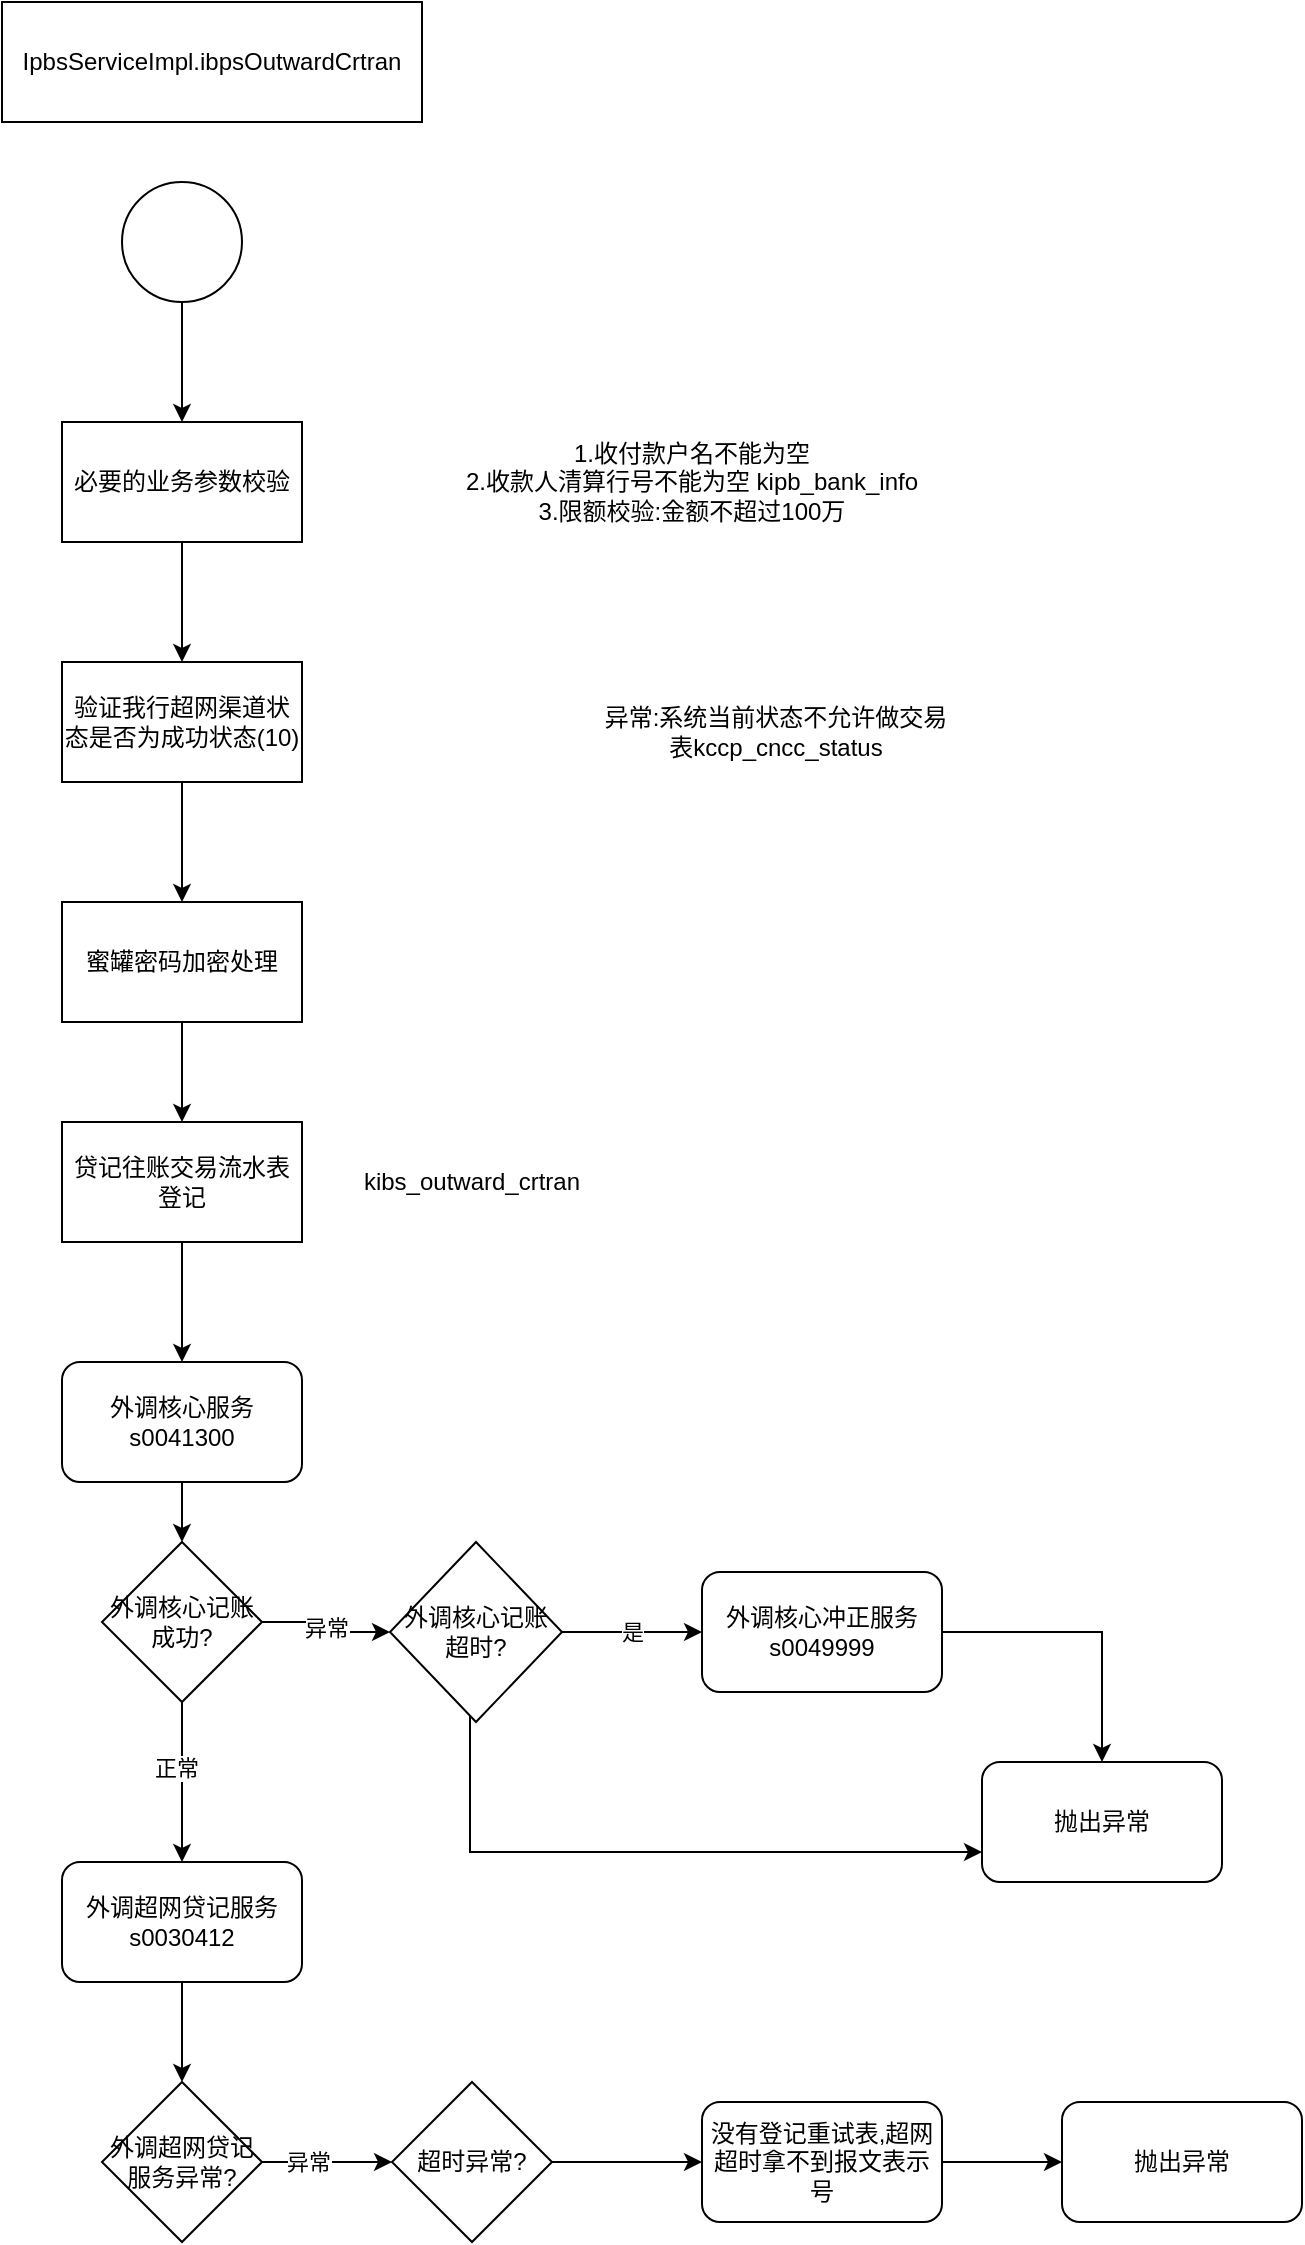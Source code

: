 <mxfile version="21.0.10" type="github">
  <diagram name="第 1 页" id="UmcjrFbR8Bty-J6lGjOk">
    <mxGraphModel dx="1434" dy="796" grid="1" gridSize="10" guides="1" tooltips="1" connect="1" arrows="1" fold="1" page="1" pageScale="1" pageWidth="827" pageHeight="1169" math="0" shadow="0">
      <root>
        <mxCell id="0" />
        <mxCell id="1" parent="0" />
        <mxCell id="2g9oOstZCMVQEJnpLDly-1" value="IpbsServiceImpl.ibpsOutwardCrtran" style="rounded=0;whiteSpace=wrap;html=1;" vertex="1" parent="1">
          <mxGeometry x="80" y="60" width="210" height="60" as="geometry" />
        </mxCell>
        <mxCell id="2g9oOstZCMVQEJnpLDly-5" style="edgeStyle=orthogonalEdgeStyle;rounded=0;orthogonalLoop=1;jettySize=auto;html=1;" edge="1" parent="1" source="2g9oOstZCMVQEJnpLDly-4" target="2g9oOstZCMVQEJnpLDly-6">
          <mxGeometry relative="1" as="geometry">
            <mxPoint x="170" y="250" as="targetPoint" />
          </mxGeometry>
        </mxCell>
        <mxCell id="2g9oOstZCMVQEJnpLDly-4" value="" style="ellipse;whiteSpace=wrap;html=1;aspect=fixed;" vertex="1" parent="1">
          <mxGeometry x="140" y="150" width="60" height="60" as="geometry" />
        </mxCell>
        <mxCell id="2g9oOstZCMVQEJnpLDly-9" style="edgeStyle=orthogonalEdgeStyle;rounded=0;orthogonalLoop=1;jettySize=auto;html=1;" edge="1" parent="1" source="2g9oOstZCMVQEJnpLDly-6" target="2g9oOstZCMVQEJnpLDly-8">
          <mxGeometry relative="1" as="geometry" />
        </mxCell>
        <mxCell id="2g9oOstZCMVQEJnpLDly-6" value="必要的业务参数校验" style="rounded=0;whiteSpace=wrap;html=1;" vertex="1" parent="1">
          <mxGeometry x="110" y="270" width="120" height="60" as="geometry" />
        </mxCell>
        <mxCell id="2g9oOstZCMVQEJnpLDly-7" value="1.收付款户名不能为空&lt;br&gt;2.收款人清算行号不能为空 kipb_bank_info&lt;br&gt;3.限额校验:金额不超过100万" style="text;html=1;strokeColor=none;fillColor=none;align=center;verticalAlign=middle;whiteSpace=wrap;rounded=0;" vertex="1" parent="1">
          <mxGeometry x="300" y="285" width="250" height="30" as="geometry" />
        </mxCell>
        <mxCell id="2g9oOstZCMVQEJnpLDly-12" style="edgeStyle=orthogonalEdgeStyle;rounded=0;orthogonalLoop=1;jettySize=auto;html=1;" edge="1" parent="1" source="2g9oOstZCMVQEJnpLDly-8" target="2g9oOstZCMVQEJnpLDly-11">
          <mxGeometry relative="1" as="geometry" />
        </mxCell>
        <mxCell id="2g9oOstZCMVQEJnpLDly-8" value="验证我行超网渠道状态是否为成功状态(10)" style="rounded=0;whiteSpace=wrap;html=1;" vertex="1" parent="1">
          <mxGeometry x="110" y="390" width="120" height="60" as="geometry" />
        </mxCell>
        <mxCell id="2g9oOstZCMVQEJnpLDly-10" value="异常:系统当前状态不允许做交易&lt;br&gt;表kccp_cncc_status" style="text;html=1;strokeColor=none;fillColor=none;align=center;verticalAlign=middle;whiteSpace=wrap;rounded=0;" vertex="1" parent="1">
          <mxGeometry x="354" y="410" width="226" height="30" as="geometry" />
        </mxCell>
        <mxCell id="2g9oOstZCMVQEJnpLDly-14" style="edgeStyle=orthogonalEdgeStyle;rounded=0;orthogonalLoop=1;jettySize=auto;html=1;" edge="1" parent="1" source="2g9oOstZCMVQEJnpLDly-11" target="2g9oOstZCMVQEJnpLDly-13">
          <mxGeometry relative="1" as="geometry" />
        </mxCell>
        <mxCell id="2g9oOstZCMVQEJnpLDly-11" value="蜜罐密码加密处理" style="rounded=0;whiteSpace=wrap;html=1;" vertex="1" parent="1">
          <mxGeometry x="110" y="510" width="120" height="60" as="geometry" />
        </mxCell>
        <mxCell id="2g9oOstZCMVQEJnpLDly-17" style="edgeStyle=orthogonalEdgeStyle;rounded=0;orthogonalLoop=1;jettySize=auto;html=1;" edge="1" parent="1" source="2g9oOstZCMVQEJnpLDly-13" target="2g9oOstZCMVQEJnpLDly-21">
          <mxGeometry relative="1" as="geometry">
            <mxPoint x="170" y="720" as="targetPoint" />
          </mxGeometry>
        </mxCell>
        <mxCell id="2g9oOstZCMVQEJnpLDly-13" value="贷记往账交易流水表登记" style="rounded=0;whiteSpace=wrap;html=1;" vertex="1" parent="1">
          <mxGeometry x="110" y="620" width="120" height="60" as="geometry" />
        </mxCell>
        <mxCell id="2g9oOstZCMVQEJnpLDly-15" value="kibs_outward_crtran" style="text;html=1;strokeColor=none;fillColor=none;align=center;verticalAlign=middle;whiteSpace=wrap;rounded=0;" vertex="1" parent="1">
          <mxGeometry x="260" y="635" width="110" height="30" as="geometry" />
        </mxCell>
        <mxCell id="2g9oOstZCMVQEJnpLDly-23" style="edgeStyle=orthogonalEdgeStyle;rounded=0;orthogonalLoop=1;jettySize=auto;html=1;" edge="1" parent="1" source="2g9oOstZCMVQEJnpLDly-21" target="2g9oOstZCMVQEJnpLDly-22">
          <mxGeometry relative="1" as="geometry" />
        </mxCell>
        <mxCell id="2g9oOstZCMVQEJnpLDly-21" value="外调核心服务s0041300" style="rounded=1;whiteSpace=wrap;html=1;" vertex="1" parent="1">
          <mxGeometry x="110" y="740" width="120" height="60" as="geometry" />
        </mxCell>
        <mxCell id="2g9oOstZCMVQEJnpLDly-25" value="异常" style="edgeStyle=orthogonalEdgeStyle;rounded=0;orthogonalLoop=1;jettySize=auto;html=1;" edge="1" parent="1" source="2g9oOstZCMVQEJnpLDly-22" target="2g9oOstZCMVQEJnpLDly-24">
          <mxGeometry relative="1" as="geometry" />
        </mxCell>
        <mxCell id="2g9oOstZCMVQEJnpLDly-33" style="edgeStyle=orthogonalEdgeStyle;rounded=0;orthogonalLoop=1;jettySize=auto;html=1;" edge="1" parent="1" source="2g9oOstZCMVQEJnpLDly-22" target="2g9oOstZCMVQEJnpLDly-32">
          <mxGeometry relative="1" as="geometry" />
        </mxCell>
        <mxCell id="2g9oOstZCMVQEJnpLDly-37" value="正常" style="edgeLabel;html=1;align=center;verticalAlign=middle;resizable=0;points=[];" vertex="1" connectable="0" parent="2g9oOstZCMVQEJnpLDly-33">
          <mxGeometry x="-0.175" y="-3" relative="1" as="geometry">
            <mxPoint as="offset" />
          </mxGeometry>
        </mxCell>
        <mxCell id="2g9oOstZCMVQEJnpLDly-22" value="外调核心记账&lt;br style=&quot;border-color: var(--border-color);&quot;&gt;成功?" style="rhombus;whiteSpace=wrap;html=1;" vertex="1" parent="1">
          <mxGeometry x="130" y="830" width="80" height="80" as="geometry" />
        </mxCell>
        <mxCell id="2g9oOstZCMVQEJnpLDly-27" value="是" style="edgeStyle=orthogonalEdgeStyle;rounded=0;orthogonalLoop=1;jettySize=auto;html=1;" edge="1" parent="1" source="2g9oOstZCMVQEJnpLDly-24" target="2g9oOstZCMVQEJnpLDly-26">
          <mxGeometry relative="1" as="geometry" />
        </mxCell>
        <mxCell id="2g9oOstZCMVQEJnpLDly-31" style="edgeStyle=orthogonalEdgeStyle;rounded=0;orthogonalLoop=1;jettySize=auto;html=1;entryX=0;entryY=0.75;entryDx=0;entryDy=0;" edge="1" parent="1" source="2g9oOstZCMVQEJnpLDly-24" target="2g9oOstZCMVQEJnpLDly-28">
          <mxGeometry relative="1" as="geometry">
            <Array as="points">
              <mxPoint x="314" y="985" />
            </Array>
          </mxGeometry>
        </mxCell>
        <mxCell id="2g9oOstZCMVQEJnpLDly-24" value="外调核心记账&lt;br&gt;超时?" style="rhombus;whiteSpace=wrap;html=1;" vertex="1" parent="1">
          <mxGeometry x="274" y="830" width="86" height="90" as="geometry" />
        </mxCell>
        <mxCell id="2g9oOstZCMVQEJnpLDly-29" style="edgeStyle=orthogonalEdgeStyle;rounded=0;orthogonalLoop=1;jettySize=auto;html=1;" edge="1" parent="1" source="2g9oOstZCMVQEJnpLDly-26" target="2g9oOstZCMVQEJnpLDly-28">
          <mxGeometry relative="1" as="geometry" />
        </mxCell>
        <mxCell id="2g9oOstZCMVQEJnpLDly-26" value="外调核心冲正服务s0049999" style="rounded=1;whiteSpace=wrap;html=1;" vertex="1" parent="1">
          <mxGeometry x="430" y="845" width="120" height="60" as="geometry" />
        </mxCell>
        <mxCell id="2g9oOstZCMVQEJnpLDly-28" value="抛出异常" style="rounded=1;whiteSpace=wrap;html=1;" vertex="1" parent="1">
          <mxGeometry x="570" y="940" width="120" height="60" as="geometry" />
        </mxCell>
        <mxCell id="2g9oOstZCMVQEJnpLDly-35" style="edgeStyle=orthogonalEdgeStyle;rounded=0;orthogonalLoop=1;jettySize=auto;html=1;" edge="1" parent="1" source="2g9oOstZCMVQEJnpLDly-32" target="2g9oOstZCMVQEJnpLDly-34">
          <mxGeometry relative="1" as="geometry" />
        </mxCell>
        <mxCell id="2g9oOstZCMVQEJnpLDly-32" value="外调超网贷记服务&lt;br&gt;s0030412" style="rounded=1;whiteSpace=wrap;html=1;" vertex="1" parent="1">
          <mxGeometry x="110" y="990" width="120" height="60" as="geometry" />
        </mxCell>
        <mxCell id="2g9oOstZCMVQEJnpLDly-38" style="edgeStyle=orthogonalEdgeStyle;rounded=0;orthogonalLoop=1;jettySize=auto;html=1;entryX=0;entryY=0.5;entryDx=0;entryDy=0;" edge="1" parent="1" source="2g9oOstZCMVQEJnpLDly-34" target="2g9oOstZCMVQEJnpLDly-36">
          <mxGeometry relative="1" as="geometry" />
        </mxCell>
        <mxCell id="2g9oOstZCMVQEJnpLDly-39" value="异常" style="edgeLabel;html=1;align=center;verticalAlign=middle;resizable=0;points=[];" vertex="1" connectable="0" parent="2g9oOstZCMVQEJnpLDly-38">
          <mxGeometry x="-0.292" relative="1" as="geometry">
            <mxPoint as="offset" />
          </mxGeometry>
        </mxCell>
        <mxCell id="2g9oOstZCMVQEJnpLDly-34" value="外调超网贷记服务异常?" style="rhombus;whiteSpace=wrap;html=1;" vertex="1" parent="1">
          <mxGeometry x="130" y="1100" width="80" height="80" as="geometry" />
        </mxCell>
        <mxCell id="2g9oOstZCMVQEJnpLDly-41" style="edgeStyle=orthogonalEdgeStyle;rounded=0;orthogonalLoop=1;jettySize=auto;html=1;entryX=0;entryY=0.5;entryDx=0;entryDy=0;" edge="1" parent="1" source="2g9oOstZCMVQEJnpLDly-36" target="2g9oOstZCMVQEJnpLDly-40">
          <mxGeometry relative="1" as="geometry" />
        </mxCell>
        <mxCell id="2g9oOstZCMVQEJnpLDly-36" value="超时异常?" style="rhombus;whiteSpace=wrap;html=1;" vertex="1" parent="1">
          <mxGeometry x="275" y="1100" width="80" height="80" as="geometry" />
        </mxCell>
        <mxCell id="2g9oOstZCMVQEJnpLDly-43" style="edgeStyle=orthogonalEdgeStyle;rounded=0;orthogonalLoop=1;jettySize=auto;html=1;" edge="1" parent="1" source="2g9oOstZCMVQEJnpLDly-40" target="2g9oOstZCMVQEJnpLDly-42">
          <mxGeometry relative="1" as="geometry" />
        </mxCell>
        <mxCell id="2g9oOstZCMVQEJnpLDly-40" value="没有登记重试表,超网超时拿不到报文表示号" style="rounded=1;whiteSpace=wrap;html=1;" vertex="1" parent="1">
          <mxGeometry x="430" y="1110" width="120" height="60" as="geometry" />
        </mxCell>
        <mxCell id="2g9oOstZCMVQEJnpLDly-42" value="抛出异常" style="rounded=1;whiteSpace=wrap;html=1;" vertex="1" parent="1">
          <mxGeometry x="610" y="1110" width="120" height="60" as="geometry" />
        </mxCell>
      </root>
    </mxGraphModel>
  </diagram>
</mxfile>
